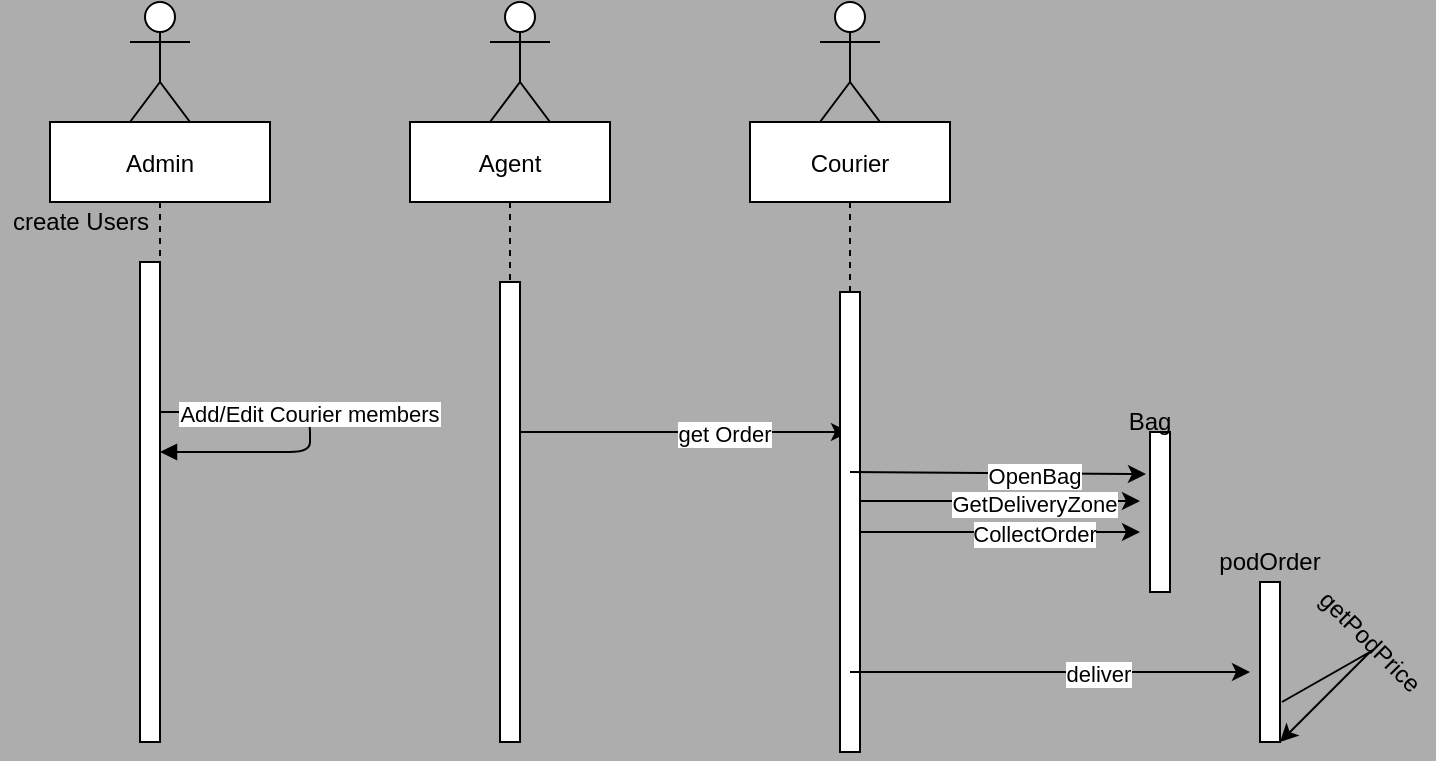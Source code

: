 <mxfile version="19.0.2" type="device"><diagram id="dI7edXoStiOFAONPyG5I" name="Page-1"><mxGraphModel dx="1102" dy="557" grid="1" gridSize="10" guides="1" tooltips="1" connect="1" arrows="1" fold="1" page="1" pageScale="1" pageWidth="827" pageHeight="1169" background="#ADADAD" math="0" shadow="0"><root><mxCell id="0"/><mxCell id="1" parent="0"/><mxCell id="JqMe4HnaEBtWbXytL2hT-1" value="Admin" style="shape=umlLifeline;perimeter=lifelinePerimeter;container=1;collapsible=0;recursiveResize=0;rounded=0;shadow=0;strokeWidth=1;" vertex="1" parent="1"><mxGeometry x="120" y="85" width="110" height="310" as="geometry"/></mxCell><mxCell id="JqMe4HnaEBtWbXytL2hT-2" value="" style="points=[];perimeter=orthogonalPerimeter;rounded=0;shadow=0;strokeWidth=1;" vertex="1" parent="JqMe4HnaEBtWbXytL2hT-1"><mxGeometry x="45" y="70" width="10" height="240" as="geometry"/></mxCell><mxCell id="JqMe4HnaEBtWbXytL2hT-3" value="create Users" style="text;html=1;align=center;verticalAlign=middle;resizable=0;points=[];autosize=1;strokeColor=none;fillColor=none;" vertex="1" parent="JqMe4HnaEBtWbXytL2hT-1"><mxGeometry x="-25" y="40" width="80" height="20" as="geometry"/></mxCell><mxCell id="JqMe4HnaEBtWbXytL2hT-4" value="Agent" style="shape=umlLifeline;perimeter=lifelinePerimeter;container=1;collapsible=0;recursiveResize=0;rounded=0;shadow=0;strokeWidth=1;" vertex="1" parent="1"><mxGeometry x="300" y="85" width="100" height="310" as="geometry"/></mxCell><mxCell id="JqMe4HnaEBtWbXytL2hT-5" value="" style="points=[];perimeter=orthogonalPerimeter;rounded=0;shadow=0;strokeWidth=1;" vertex="1" parent="JqMe4HnaEBtWbXytL2hT-4"><mxGeometry x="45" y="80" width="10" height="230" as="geometry"/></mxCell><mxCell id="JqMe4HnaEBtWbXytL2hT-23" value="" style="endArrow=classic;html=1;rounded=0;" edge="1" parent="JqMe4HnaEBtWbXytL2hT-4" target="JqMe4HnaEBtWbXytL2hT-6"><mxGeometry width="50" height="50" relative="1" as="geometry"><mxPoint x="55" y="155" as="sourcePoint"/><mxPoint x="105" y="105" as="targetPoint"/></mxGeometry></mxCell><mxCell id="JqMe4HnaEBtWbXytL2hT-24" value="get Order" style="edgeLabel;html=1;align=center;verticalAlign=middle;resizable=0;points=[];" vertex="1" connectable="0" parent="JqMe4HnaEBtWbXytL2hT-23"><mxGeometry x="0.24" y="-1" relative="1" as="geometry"><mxPoint as="offset"/></mxGeometry></mxCell><mxCell id="JqMe4HnaEBtWbXytL2hT-6" value="Courier" style="shape=umlLifeline;perimeter=lifelinePerimeter;container=1;collapsible=0;recursiveResize=0;rounded=0;shadow=0;strokeWidth=1;" vertex="1" parent="1"><mxGeometry x="470" y="85" width="100" height="310" as="geometry"/></mxCell><mxCell id="JqMe4HnaEBtWbXytL2hT-7" value="" style="points=[];perimeter=orthogonalPerimeter;rounded=0;shadow=0;strokeWidth=1;" vertex="1" parent="JqMe4HnaEBtWbXytL2hT-6"><mxGeometry x="45" y="85" width="10" height="230" as="geometry"/></mxCell><mxCell id="JqMe4HnaEBtWbXytL2hT-29" value="" style="endArrow=classic;html=1;rounded=0;" edge="1" parent="JqMe4HnaEBtWbXytL2hT-6"><mxGeometry width="50" height="50" relative="1" as="geometry"><mxPoint x="55" y="205" as="sourcePoint"/><mxPoint x="195" y="205" as="targetPoint"/></mxGeometry></mxCell><mxCell id="JqMe4HnaEBtWbXytL2hT-30" value="CollectOrder" style="edgeLabel;html=1;align=center;verticalAlign=middle;resizable=0;points=[];" vertex="1" connectable="0" parent="JqMe4HnaEBtWbXytL2hT-29"><mxGeometry x="0.24" y="-1" relative="1" as="geometry"><mxPoint as="offset"/></mxGeometry></mxCell><mxCell id="JqMe4HnaEBtWbXytL2hT-12" value="Add/Edit Courier members" style="verticalAlign=bottom;endArrow=block;shadow=0;strokeWidth=1;" edge="1" parent="1" source="JqMe4HnaEBtWbXytL2hT-1" target="JqMe4HnaEBtWbXytL2hT-1"><mxGeometry relative="1" as="geometry"><mxPoint x="175" y="180.06" as="sourcePoint"/><mxPoint x="335" y="180" as="targetPoint"/></mxGeometry></mxCell><mxCell id="JqMe4HnaEBtWbXytL2hT-15" value="" style="points=[];perimeter=orthogonalPerimeter;rounded=0;shadow=0;strokeWidth=1;" vertex="1" parent="1"><mxGeometry x="670" y="240" width="10" height="80" as="geometry"/></mxCell><mxCell id="JqMe4HnaEBtWbXytL2hT-20" value="" style="shape=umlActor;verticalLabelPosition=bottom;verticalAlign=top;html=1;outlineConnect=0;" vertex="1" parent="1"><mxGeometry x="505" y="25" width="30" height="60" as="geometry"/></mxCell><mxCell id="JqMe4HnaEBtWbXytL2hT-21" value="" style="shape=umlActor;verticalLabelPosition=bottom;verticalAlign=top;html=1;outlineConnect=0;" vertex="1" parent="1"><mxGeometry x="340" y="25" width="30" height="60" as="geometry"/></mxCell><mxCell id="JqMe4HnaEBtWbXytL2hT-22" value="" style="shape=umlActor;verticalLabelPosition=bottom;verticalAlign=top;html=1;outlineConnect=0;" vertex="1" parent="1"><mxGeometry x="160" y="25" width="30" height="60" as="geometry"/></mxCell><mxCell id="JqMe4HnaEBtWbXytL2hT-25" value="" style="endArrow=classic;html=1;rounded=0;entryX=-0.2;entryY=0.263;entryDx=0;entryDy=0;entryPerimeter=0;" edge="1" parent="1" target="JqMe4HnaEBtWbXytL2hT-15"><mxGeometry width="50" height="50" relative="1" as="geometry"><mxPoint x="520" y="260" as="sourcePoint"/><mxPoint x="660" y="260" as="targetPoint"/></mxGeometry></mxCell><mxCell id="JqMe4HnaEBtWbXytL2hT-26" value="OpenBag" style="edgeLabel;html=1;align=center;verticalAlign=middle;resizable=0;points=[];" vertex="1" connectable="0" parent="JqMe4HnaEBtWbXytL2hT-25"><mxGeometry x="0.24" y="-1" relative="1" as="geometry"><mxPoint as="offset"/></mxGeometry></mxCell><mxCell id="JqMe4HnaEBtWbXytL2hT-27" value="" style="endArrow=classic;html=1;rounded=0;" edge="1" parent="1"><mxGeometry width="50" height="50" relative="1" as="geometry"><mxPoint x="525" y="274.5" as="sourcePoint"/><mxPoint x="665" y="274.5" as="targetPoint"/></mxGeometry></mxCell><mxCell id="JqMe4HnaEBtWbXytL2hT-28" value="GetDeliveryZone" style="edgeLabel;html=1;align=center;verticalAlign=middle;resizable=0;points=[];" vertex="1" connectable="0" parent="JqMe4HnaEBtWbXytL2hT-27"><mxGeometry x="0.24" y="-1" relative="1" as="geometry"><mxPoint as="offset"/></mxGeometry></mxCell><mxCell id="JqMe4HnaEBtWbXytL2hT-31" value="" style="points=[];perimeter=orthogonalPerimeter;rounded=0;shadow=0;strokeWidth=1;" vertex="1" parent="1"><mxGeometry x="725" y="315" width="10" height="80" as="geometry"/></mxCell><mxCell id="JqMe4HnaEBtWbXytL2hT-32" value="" style="endArrow=classic;html=1;rounded=0;" edge="1" parent="1" source="JqMe4HnaEBtWbXytL2hT-6"><mxGeometry width="50" height="50" relative="1" as="geometry"><mxPoint x="660" y="319.5" as="sourcePoint"/><mxPoint x="720" y="360" as="targetPoint"/></mxGeometry></mxCell><mxCell id="JqMe4HnaEBtWbXytL2hT-33" value="deliver" style="edgeLabel;html=1;align=center;verticalAlign=middle;resizable=0;points=[];" vertex="1" connectable="0" parent="JqMe4HnaEBtWbXytL2hT-32"><mxGeometry x="0.24" y="-1" relative="1" as="geometry"><mxPoint as="offset"/></mxGeometry></mxCell><mxCell id="JqMe4HnaEBtWbXytL2hT-39" value="" style="endArrow=classic;html=1;rounded=0;entryX=1;entryY=1;entryDx=0;entryDy=0;entryPerimeter=0;startArrow=none;exitX=1.1;exitY=0.75;exitDx=0;exitDy=0;exitPerimeter=0;" edge="1" parent="1" source="JqMe4HnaEBtWbXytL2hT-31" target="JqMe4HnaEBtWbXytL2hT-31"><mxGeometry width="50" height="50" relative="1" as="geometry"><mxPoint x="720" y="345" as="sourcePoint"/><mxPoint x="770" y="295" as="targetPoint"/><Array as="points"><mxPoint x="780" y="350"/></Array></mxGeometry></mxCell><mxCell id="JqMe4HnaEBtWbXytL2hT-34" value="podOrder" style="text;html=1;strokeColor=none;fillColor=none;align=center;verticalAlign=middle;whiteSpace=wrap;rounded=0;" vertex="1" parent="1"><mxGeometry x="700" y="290" width="60" height="30" as="geometry"/></mxCell><mxCell id="JqMe4HnaEBtWbXytL2hT-40" value="Bag" style="text;html=1;strokeColor=none;fillColor=none;align=center;verticalAlign=middle;whiteSpace=wrap;rounded=0;" vertex="1" parent="1"><mxGeometry x="640" y="220" width="60" height="30" as="geometry"/></mxCell><mxCell id="JqMe4HnaEBtWbXytL2hT-36" value="getPodPrice" style="text;html=1;strokeColor=none;fillColor=none;align=center;verticalAlign=middle;whiteSpace=wrap;rounded=0;rotation=45;" vertex="1" parent="1"><mxGeometry x="750" y="330" width="60" height="30" as="geometry"/></mxCell></root></mxGraphModel></diagram></mxfile>